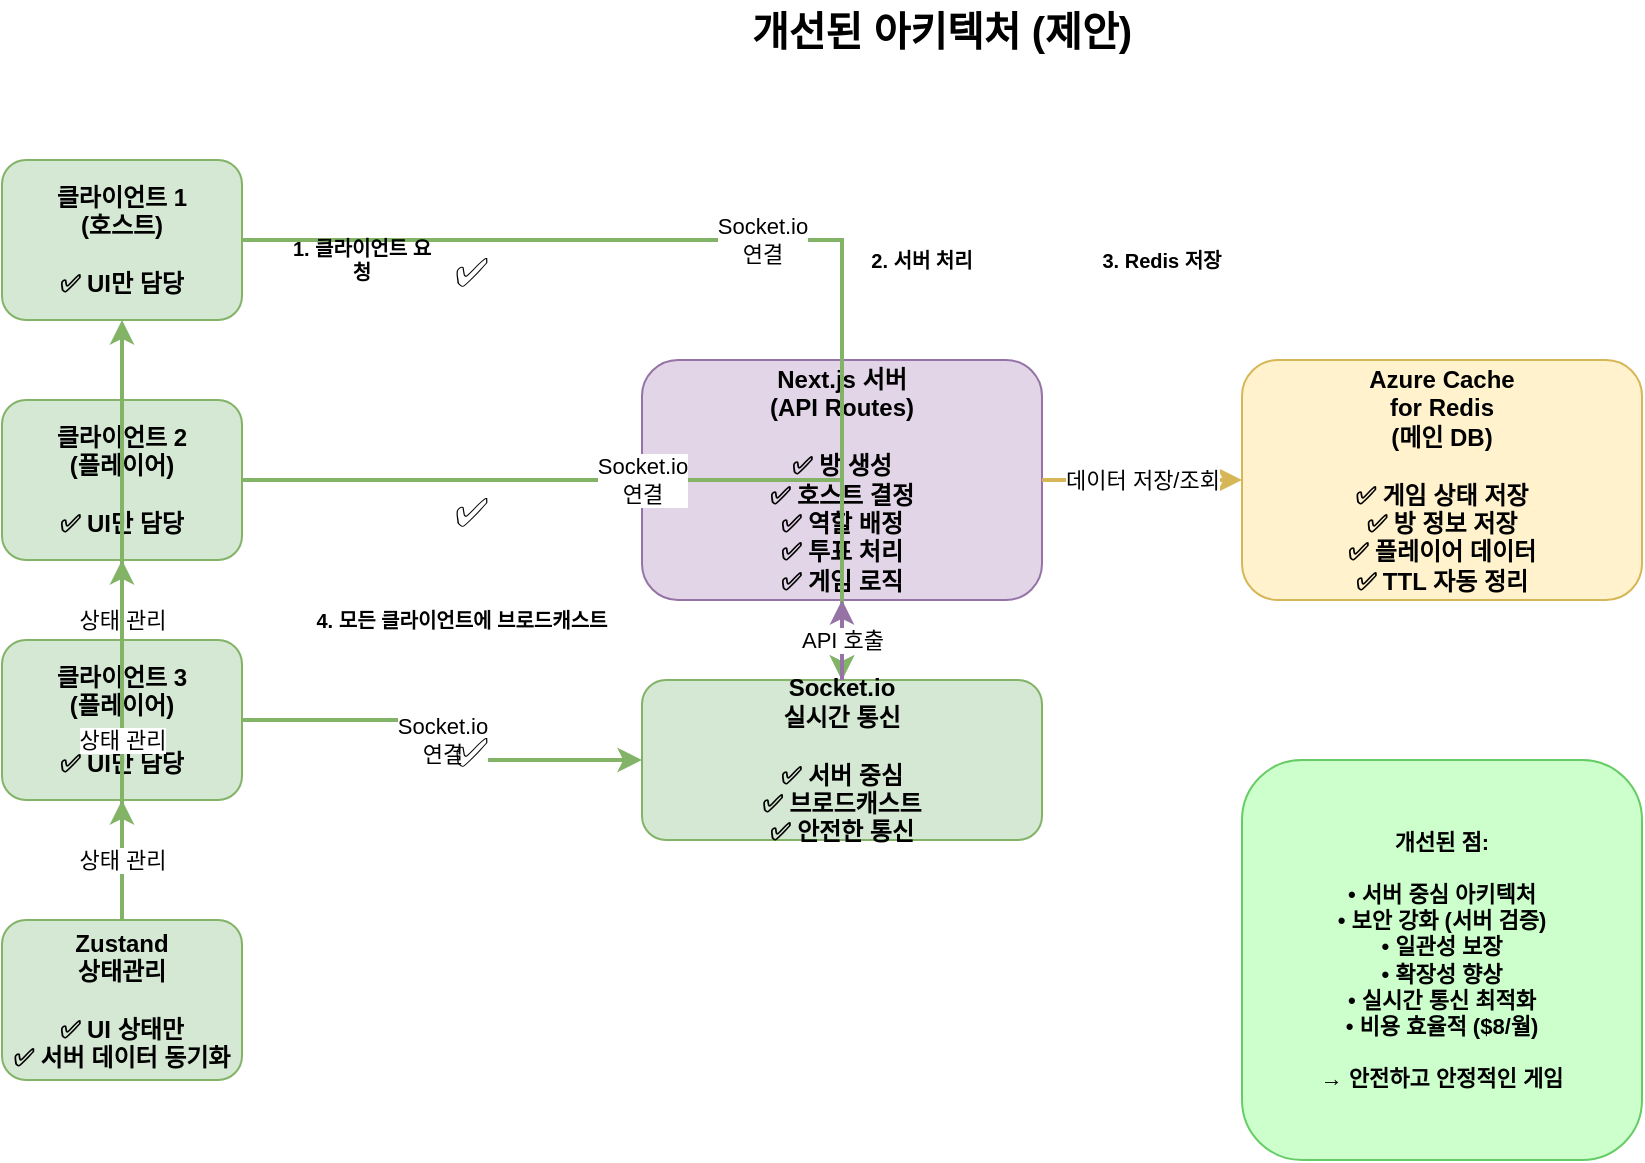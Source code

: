 <mxfile version="28.2.1">
  <diagram name="개선된 아키텍처 (제안)" id="enhanced-architecture">
    <mxGraphModel dx="1426" dy="777" grid="1" gridSize="10" guides="1" tooltips="1" connect="1" arrows="1" fold="1" page="1" pageScale="1" pageWidth="1169" pageHeight="827" math="0" shadow="0">
      <root>
        <mxCell id="0" />
        <mxCell id="1" parent="0" />
        <mxCell id="title" value="개선된 아키텍처 (제안)" style="text;html=1;strokeColor=none;fillColor=none;align=center;verticalAlign=middle;whiteSpace=wrap;rounded=0;fontSize=20;fontStyle=1;" parent="1" vertex="1">
          <mxGeometry x="400" y="20" width="300" height="30" as="geometry" />
        </mxCell>
        <mxCell id="client1" value="클라이언트 1&#xa;(호스트)&#xa;&#xa;✅ UI만 담당" style="rounded=1;whiteSpace=wrap;html=1;fillColor=#d5e8d4;strokeColor=#82b366;fontSize=12;fontStyle=1;" parent="1" vertex="1">
          <mxGeometry x="80" y="100" width="120" height="80" as="geometry" />
        </mxCell>
        <mxCell id="client2" value="클라이언트 2&#xa;(플레이어)&#xa;&#xa;✅ UI만 담당" style="rounded=1;whiteSpace=wrap;html=1;fillColor=#d5e8d4;strokeColor=#82b366;fontSize=12;fontStyle=1;" parent="1" vertex="1">
          <mxGeometry x="80" y="220" width="120" height="80" as="geometry" />
        </mxCell>
        <mxCell id="client3" value="클라이언트 3&#xa;(플레이어)&#xa;&#xa;✅ UI만 담당" style="rounded=1;whiteSpace=wrap;html=1;fillColor=#d5e8d4;strokeColor=#82b366;fontSize=12;fontStyle=1;" parent="1" vertex="1">
          <mxGeometry x="80" y="340" width="120" height="80" as="geometry" />
        </mxCell>
        <mxCell id="nextjs" value="Next.js 서버&#xa;(API Routes)&#xa;&#xa;✅ 방 생성&#xa;✅ 호스트 결정&#xa;✅ 역할 배정&#xa;✅ 투표 처리&#xa;✅ 게임 로직" style="rounded=1;whiteSpace=wrap;html=1;fillColor=#e1d5e7;strokeColor=#9673a6;fontSize=12;fontStyle=1;" parent="1" vertex="1">
          <mxGeometry x="400" y="200" width="200" height="120" as="geometry" />
        </mxCell>
        <mxCell id="socketio" value="Socket.io&#xa;실시간 통신&#xa;&#xa;✅ 서버 중심&#xa;✅ 브로드캐스트&#xa;✅ 안전한 통신" style="rounded=1;whiteSpace=wrap;html=1;fillColor=#d5e8d4;strokeColor=#82b366;fontSize=12;fontStyle=1;" parent="1" vertex="1">
          <mxGeometry x="400" y="360" width="200" height="80" as="geometry" />
        </mxCell>
        <mxCell id="redis" value="Azure Cache&#xa;for Redis&#xa;(메인 DB)&#xa;&#xa;✅ 게임 상태 저장&#xa;✅ 방 정보 저장&#xa;✅ 플레이어 데이터&#xa;✅ TTL 자동 정리" style="rounded=1;whiteSpace=wrap;html=1;fillColor=#fff2cc;strokeColor=#d6b656;fontSize=12;fontStyle=1;" parent="1" vertex="1">
          <mxGeometry x="700" y="200" width="200" height="120" as="geometry" />
        </mxCell>
        <mxCell id="zustand" value="Zustand&#xa;상태관리&#xa;&#xa;✅ UI 상태만&#xa;✅ 서버 데이터 동기화" style="rounded=1;whiteSpace=wrap;html=1;fillColor=#d5e8d4;strokeColor=#82b366;fontSize=12;fontStyle=1;" parent="1" vertex="1">
          <mxGeometry x="80" y="480" width="120" height="80" as="geometry" />
        </mxCell>
        <mxCell id="advantages" value="개선된 점:&#xa;&#xa;• 서버 중심 아키텍처&#xa;• 보안 강화 (서버 검증)&#xa;• 일관성 보장&#xa;• 확장성 향상&#xa;• 실시간 통신 최적화&#xa;• 비용 효율적 ($8/월)&#xa;&#xa;→ 안전하고 안정적인 게임" style="rounded=1;whiteSpace=wrap;html=1;fillColor=#ccffcc;strokeColor=#66cc66;fontSize=11;fontStyle=1;" parent="1" vertex="1">
          <mxGeometry x="700" y="400" width="200" height="200" as="geometry" />
        </mxCell>
        <mxCell id="edge1" value="Socket.io&#xa;연결" style="edgeStyle=orthogonalEdgeStyle;rounded=0;orthogonalLoop=1;jettySize=auto;html=1;strokeColor=#82b366;strokeWidth=2;" parent="1" source="client1" target="socketio" edge="1">
          <mxGeometry relative="1" as="geometry" />
        </mxCell>
        <mxCell id="edge2" value="Socket.io&#xa;연결" style="edgeStyle=orthogonalEdgeStyle;rounded=0;orthogonalLoop=1;jettySize=auto;html=1;strokeColor=#82b366;strokeWidth=2;" parent="1" source="client2" target="socketio" edge="1">
          <mxGeometry relative="1" as="geometry" />
        </mxCell>
        <mxCell id="edge3" value="Socket.io&#xa;연결" style="edgeStyle=orthogonalEdgeStyle;rounded=0;orthogonalLoop=1;jettySize=auto;html=1;strokeColor=#82b366;strokeWidth=2;" parent="1" source="client3" target="socketio" edge="1">
          <mxGeometry relative="1" as="geometry" />
        </mxCell>
        <mxCell id="edge4" value="API 호출" style="edgeStyle=orthogonalEdgeStyle;rounded=0;orthogonalLoop=1;jettySize=auto;html=1;strokeColor=#9673a6;strokeWidth=2;" parent="1" source="socketio" target="nextjs" edge="1">
          <mxGeometry relative="1" as="geometry" />
        </mxCell>
        <mxCell id="edge5" value="데이터 저장/조회" style="edgeStyle=orthogonalEdgeStyle;rounded=0;orthogonalLoop=1;jettySize=auto;html=1;strokeColor=#d6b656;strokeWidth=2;" parent="1" source="nextjs" target="redis" edge="1">
          <mxGeometry relative="1" as="geometry" />
        </mxCell>
        <mxCell id="edge6" value="상태 관리" style="edgeStyle=orthogonalEdgeStyle;rounded=0;orthogonalLoop=1;jettySize=auto;html=1;strokeColor=#82b366;strokeWidth=2;" parent="1" source="zustand" target="client1" edge="1">
          <mxGeometry relative="1" as="geometry" />
        </mxCell>
        <mxCell id="edge7" value="상태 관리" style="edgeStyle=orthogonalEdgeStyle;rounded=0;orthogonalLoop=1;jettySize=auto;html=1;strokeColor=#82b366;strokeWidth=2;" parent="1" source="zustand" target="client2" edge="1">
          <mxGeometry relative="1" as="geometry" />
        </mxCell>
        <mxCell id="edge8" value="상태 관리" style="edgeStyle=orthogonalEdgeStyle;rounded=0;orthogonalLoop=1;jettySize=auto;html=1;strokeColor=#82b366;strokeWidth=2;" parent="1" source="zustand" target="client3" edge="1">
          <mxGeometry relative="1" as="geometry" />
        </mxCell>
        <mxCell id="arrow1" value="✅" style="text;html=1;strokeColor=none;fillColor=none;align=center;verticalAlign=middle;whiteSpace=wrap;rounded=0;fontSize=20;" parent="1" vertex="1">
          <mxGeometry x="300" y="140" width="30" height="30" as="geometry" />
        </mxCell>
        <mxCell id="arrow2" value="✅" style="text;html=1;strokeColor=none;fillColor=none;align=center;verticalAlign=middle;whiteSpace=wrap;rounded=0;fontSize=20;" parent="1" vertex="1">
          <mxGeometry x="300" y="260" width="30" height="30" as="geometry" />
        </mxCell>
        <mxCell id="arrow3" value="✅" style="text;html=1;strokeColor=none;fillColor=none;align=center;verticalAlign=middle;whiteSpace=wrap;rounded=0;fontSize=20;" parent="1" vertex="1">
          <mxGeometry x="300" y="380" width="30" height="30" as="geometry" />
        </mxCell>
        <mxCell id="flow1" value="1. 클라이언트 요청" style="text;html=1;strokeColor=none;fillColor=none;align=center;verticalAlign=middle;whiteSpace=wrap;rounded=0;fontSize=10;fontStyle=1;" parent="1" vertex="1">
          <mxGeometry x="220" y="140" width="80" height="20" as="geometry" />
        </mxCell>
        <mxCell id="flow2" value="2. 서버 처리" style="text;html=1;strokeColor=none;fillColor=none;align=center;verticalAlign=middle;whiteSpace=wrap;rounded=0;fontSize=10;fontStyle=1;" parent="1" vertex="1">
          <mxGeometry x="500" y="140" width="80" height="20" as="geometry" />
        </mxCell>
        <mxCell id="flow3" value="3. Redis 저장" style="text;html=1;strokeColor=none;fillColor=none;align=center;verticalAlign=middle;whiteSpace=wrap;rounded=0;fontSize=10;fontStyle=1;" parent="1" vertex="1">
          <mxGeometry x="620" y="140" width="80" height="20" as="geometry" />
        </mxCell>
        <mxCell id="flow4" value="4. 모든 클라이언트에 브로드캐스트" style="text;html=1;strokeColor=none;fillColor=none;align=center;verticalAlign=middle;whiteSpace=wrap;rounded=0;fontSize=10;fontStyle=1;" parent="1" vertex="1">
          <mxGeometry x="220" y="320" width="180" height="20" as="geometry" />
        </mxCell>
      </root>
    </mxGraphModel>
  </diagram>
</mxfile>
